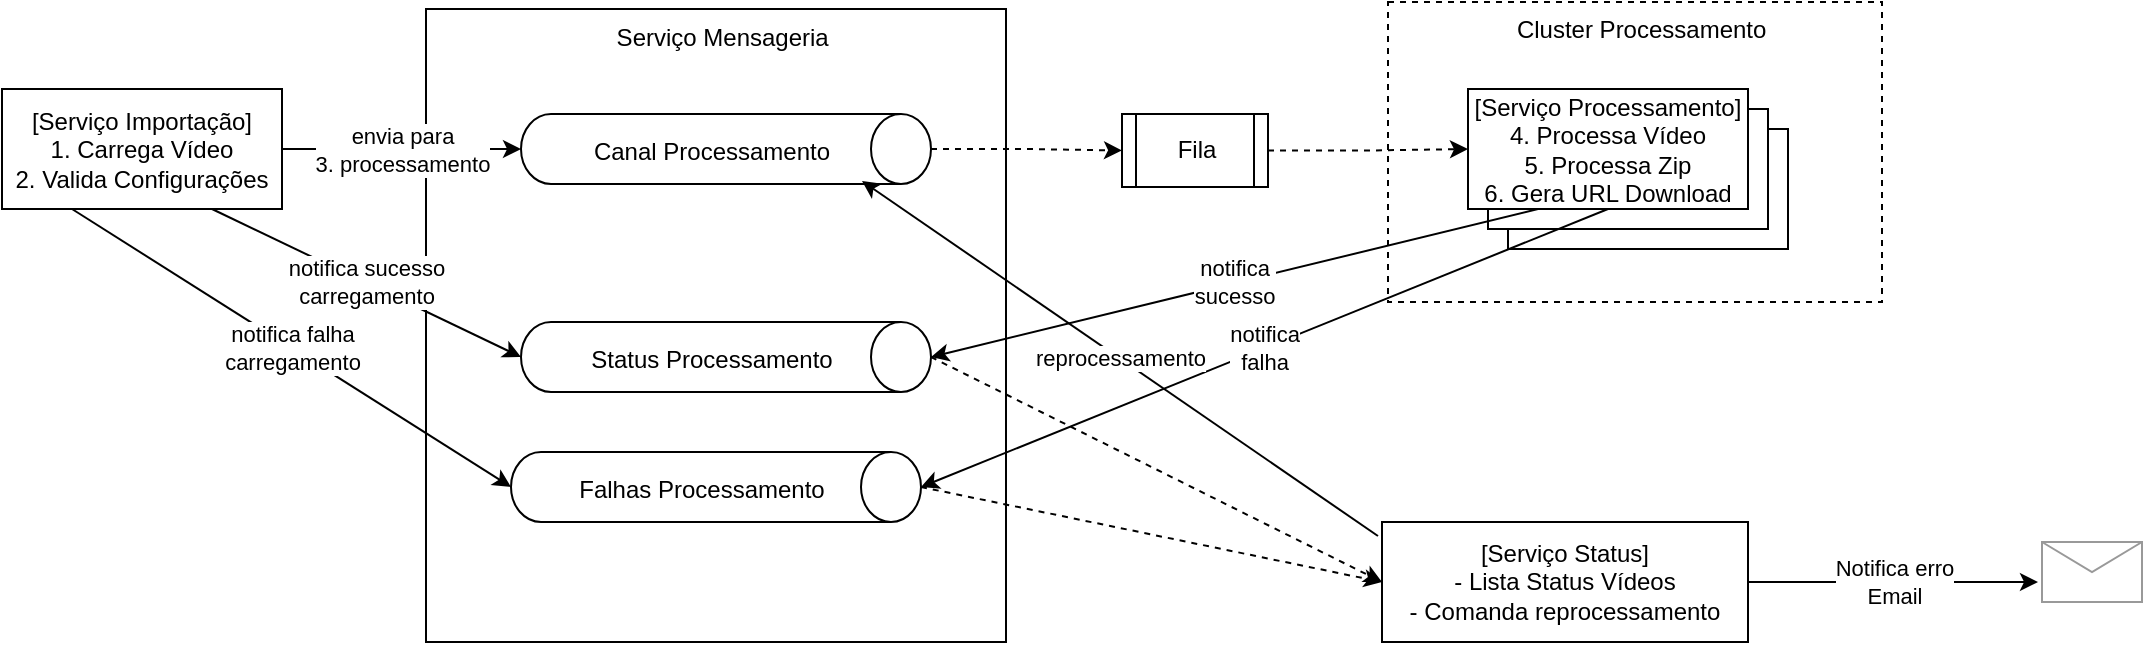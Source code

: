 <mxfile pages="2">
    <diagram name="Diagrama Mensageria" id="FsCaODj2YLqixBWISgfM">
        <mxGraphModel dx="1086" dy="366" grid="1" gridSize="10" guides="1" tooltips="1" connect="1" arrows="1" fold="1" page="1" pageScale="1" pageWidth="1169" pageHeight="827" math="0" shadow="0">
            <root>
                <mxCell id="0"/>
                <mxCell id="1" parent="0"/>
                <mxCell id="qnXQLTx1EtuH_YoDIPOF-36" value="&amp;nbsp; Cluster Processamento" style="rounded=0;whiteSpace=wrap;html=1;dashed=1;verticalAlign=top;align=center;" parent="1" vertex="1">
                    <mxGeometry x="733" y="40" width="247" height="150" as="geometry"/>
                </mxCell>
                <mxCell id="qnXQLTx1EtuH_YoDIPOF-13" value="&amp;nbsp; Serviço Mensageria" style="rounded=0;whiteSpace=wrap;html=1;verticalAlign=top;align=center;" parent="1" vertex="1">
                    <mxGeometry x="252" y="43.5" width="290" height="316.5" as="geometry"/>
                </mxCell>
                <mxCell id="qnXQLTx1EtuH_YoDIPOF-20" value="envia para&lt;div&gt;3. processamento&lt;/div&gt;" style="edgeStyle=orthogonalEdgeStyle;rounded=0;orthogonalLoop=1;jettySize=auto;html=1;entryX=0.5;entryY=1;entryDx=0;entryDy=0;entryPerimeter=0;" parent="1" source="qnXQLTx1EtuH_YoDIPOF-21" target="qnXQLTx1EtuH_YoDIPOF-12" edge="1">
                    <mxGeometry relative="1" as="geometry">
                        <mxPoint x="190" y="113.5" as="sourcePoint"/>
                    </mxGeometry>
                </mxCell>
                <mxCell id="qnXQLTx1EtuH_YoDIPOF-21" value="[Serviço Importação]&lt;div&gt;1. Carrega Vídeo&lt;/div&gt;&lt;div&gt;2. Valida Configurações&lt;/div&gt;" style="rounded=0;whiteSpace=wrap;html=1;" parent="1" vertex="1">
                    <mxGeometry x="40" y="83.5" width="140" height="60" as="geometry"/>
                </mxCell>
                <mxCell id="qnXQLTx1EtuH_YoDIPOF-24" value="" style="group" parent="1" vertex="1" connectable="0">
                    <mxGeometry x="299.5" y="96" width="205" height="35" as="geometry"/>
                </mxCell>
                <mxCell id="qnXQLTx1EtuH_YoDIPOF-12" value="" style="shape=cylinder3;whiteSpace=wrap;html=1;boundedLbl=1;backgroundOutline=1;size=15;rotation=90;" parent="qnXQLTx1EtuH_YoDIPOF-24" vertex="1">
                    <mxGeometry x="85" y="-85" width="35" height="205" as="geometry"/>
                </mxCell>
                <mxCell id="qnXQLTx1EtuH_YoDIPOF-19" value="Canal Processamento" style="text;html=1;align=center;verticalAlign=middle;whiteSpace=wrap;rounded=0;" parent="qnXQLTx1EtuH_YoDIPOF-24" vertex="1">
                    <mxGeometry x="20.5" y="3.5" width="150" height="30" as="geometry"/>
                </mxCell>
                <mxCell id="qnXQLTx1EtuH_YoDIPOF-25" value="" style="group" parent="1" vertex="1" connectable="0">
                    <mxGeometry x="299.5" y="200" width="205" height="35" as="geometry"/>
                </mxCell>
                <mxCell id="qnXQLTx1EtuH_YoDIPOF-26" value="" style="shape=cylinder3;whiteSpace=wrap;html=1;boundedLbl=1;backgroundOutline=1;size=15;rotation=90;" parent="qnXQLTx1EtuH_YoDIPOF-25" vertex="1">
                    <mxGeometry x="85" y="-85" width="35" height="205" as="geometry"/>
                </mxCell>
                <mxCell id="qnXQLTx1EtuH_YoDIPOF-27" value="Status Processamento" style="text;html=1;align=center;verticalAlign=middle;whiteSpace=wrap;rounded=0;" parent="qnXQLTx1EtuH_YoDIPOF-25" vertex="1">
                    <mxGeometry x="20.5" y="3.5" width="150" height="30" as="geometry"/>
                </mxCell>
                <mxCell id="qnXQLTx1EtuH_YoDIPOF-30" value="" style="group" parent="1" vertex="1" connectable="0">
                    <mxGeometry x="294.5" y="265" width="205" height="35" as="geometry"/>
                </mxCell>
                <mxCell id="qnXQLTx1EtuH_YoDIPOF-31" value="" style="shape=cylinder3;whiteSpace=wrap;html=1;boundedLbl=1;backgroundOutline=1;size=15;rotation=90;" parent="qnXQLTx1EtuH_YoDIPOF-30" vertex="1">
                    <mxGeometry x="85" y="-85" width="35" height="205" as="geometry"/>
                </mxCell>
                <mxCell id="qnXQLTx1EtuH_YoDIPOF-32" value="Falhas Processamento" style="text;html=1;align=center;verticalAlign=middle;whiteSpace=wrap;rounded=0;" parent="qnXQLTx1EtuH_YoDIPOF-30" vertex="1">
                    <mxGeometry x="20.5" y="3.5" width="150" height="30" as="geometry"/>
                </mxCell>
                <mxCell id="qnXQLTx1EtuH_YoDIPOF-37" style="edgeStyle=orthogonalEdgeStyle;rounded=0;orthogonalLoop=1;jettySize=auto;html=1;entryX=0;entryY=0.5;entryDx=0;entryDy=0;dashed=1;" parent="1" source="qnXQLTx1EtuH_YoDIPOF-45" target="qnXQLTx1EtuH_YoDIPOF-33" edge="1">
                    <mxGeometry relative="1" as="geometry"/>
                </mxCell>
                <mxCell id="qnXQLTx1EtuH_YoDIPOF-38" value="notifica falha&lt;div&gt;&lt;span style=&quot;background-color: light-dark(#ffffff, var(--ge-dark-color, #121212)); color: light-dark(rgb(0, 0, 0), rgb(255, 255, 255));&quot;&gt;carregamento&lt;/span&gt;&lt;/div&gt;" style="rounded=0;orthogonalLoop=1;jettySize=auto;html=1;entryX=0.5;entryY=1;entryDx=0;entryDy=0;entryPerimeter=0;exitX=0.25;exitY=1;exitDx=0;exitDy=0;" parent="1" source="qnXQLTx1EtuH_YoDIPOF-21" target="qnXQLTx1EtuH_YoDIPOF-31" edge="1">
                    <mxGeometry relative="1" as="geometry"/>
                </mxCell>
                <mxCell id="qnXQLTx1EtuH_YoDIPOF-39" value="notifica sucesso&lt;div&gt;carregamento&lt;/div&gt;" style="rounded=0;orthogonalLoop=1;jettySize=auto;html=1;entryX=0.5;entryY=1;entryDx=0;entryDy=0;entryPerimeter=0;exitX=0.75;exitY=1;exitDx=0;exitDy=0;" parent="1" source="qnXQLTx1EtuH_YoDIPOF-21" target="qnXQLTx1EtuH_YoDIPOF-26" edge="1">
                    <mxGeometry relative="1" as="geometry"/>
                </mxCell>
                <mxCell id="qnXQLTx1EtuH_YoDIPOF-40" value="[Serviço Status]&lt;div&gt;- Lista Status Vídeos&lt;/div&gt;&lt;div&gt;- Comanda reprocessamento&lt;/div&gt;" style="rounded=0;whiteSpace=wrap;html=1;" parent="1" vertex="1">
                    <mxGeometry x="730" y="300" width="183" height="60" as="geometry"/>
                </mxCell>
                <mxCell id="qnXQLTx1EtuH_YoDIPOF-42" value="" style="rounded=0;whiteSpace=wrap;html=1;" parent="1" vertex="1">
                    <mxGeometry x="793" y="103.5" width="140" height="60" as="geometry"/>
                </mxCell>
                <mxCell id="qnXQLTx1EtuH_YoDIPOF-41" value="" style="rounded=0;whiteSpace=wrap;html=1;" parent="1" vertex="1">
                    <mxGeometry x="783" y="93.5" width="140" height="60" as="geometry"/>
                </mxCell>
                <mxCell id="qnXQLTx1EtuH_YoDIPOF-33" value="[Serviço Processamento]&lt;div&gt;4. Processa Vídeo&lt;/div&gt;&lt;div&gt;5. Processa Zip&lt;/div&gt;&lt;div&gt;6. Gera URL Download&lt;/div&gt;" style="rounded=0;whiteSpace=wrap;html=1;" parent="1" vertex="1">
                    <mxGeometry x="773" y="83.5" width="140" height="60" as="geometry"/>
                </mxCell>
                <mxCell id="qnXQLTx1EtuH_YoDIPOF-43" value="notifica&lt;div&gt;sucesso&lt;/div&gt;" style="rounded=0;orthogonalLoop=1;jettySize=auto;html=1;exitX=0.25;exitY=1;exitDx=0;exitDy=0;entryX=0.5;entryY=0;entryDx=0;entryDy=0;entryPerimeter=0;" parent="1" source="qnXQLTx1EtuH_YoDIPOF-33" target="qnXQLTx1EtuH_YoDIPOF-26" edge="1">
                    <mxGeometry relative="1" as="geometry"/>
                </mxCell>
                <mxCell id="qnXQLTx1EtuH_YoDIPOF-44" value="notifica&lt;div&gt;falha&lt;/div&gt;" style="rounded=0;orthogonalLoop=1;jettySize=auto;html=1;entryX=0.5;entryY=0;entryDx=0;entryDy=0;entryPerimeter=0;exitX=0.5;exitY=1;exitDx=0;exitDy=0;" parent="1" source="qnXQLTx1EtuH_YoDIPOF-33" target="qnXQLTx1EtuH_YoDIPOF-31" edge="1">
                    <mxGeometry relative="1" as="geometry"/>
                </mxCell>
                <mxCell id="qnXQLTx1EtuH_YoDIPOF-47" value="" style="edgeStyle=orthogonalEdgeStyle;rounded=0;orthogonalLoop=1;jettySize=auto;html=1;entryX=0;entryY=0.5;entryDx=0;entryDy=0;dashed=1;" parent="1" source="qnXQLTx1EtuH_YoDIPOF-12" target="qnXQLTx1EtuH_YoDIPOF-45" edge="1">
                    <mxGeometry relative="1" as="geometry">
                        <mxPoint x="505" y="114" as="sourcePoint"/>
                        <mxPoint x="773" y="114" as="targetPoint"/>
                    </mxGeometry>
                </mxCell>
                <mxCell id="qnXQLTx1EtuH_YoDIPOF-45" value="Fila" style="shape=process;whiteSpace=wrap;html=1;backgroundOutline=1;" parent="1" vertex="1">
                    <mxGeometry x="600" y="96" width="73" height="36.5" as="geometry"/>
                </mxCell>
                <mxCell id="qnXQLTx1EtuH_YoDIPOF-48" style="rounded=0;orthogonalLoop=1;jettySize=auto;html=1;exitX=0.5;exitY=0;exitDx=0;exitDy=0;exitPerimeter=0;entryX=0;entryY=0.5;entryDx=0;entryDy=0;dashed=1;" parent="1" source="qnXQLTx1EtuH_YoDIPOF-26" target="qnXQLTx1EtuH_YoDIPOF-40" edge="1">
                    <mxGeometry relative="1" as="geometry"/>
                </mxCell>
                <mxCell id="qnXQLTx1EtuH_YoDIPOF-54" value="" style="verticalLabelPosition=bottom;shadow=0;dashed=0;align=center;html=1;verticalAlign=top;strokeWidth=1;shape=mxgraph.mockup.misc.mail2;strokeColor=#999999;" parent="1" vertex="1">
                    <mxGeometry x="1060" y="310" width="50" height="30" as="geometry"/>
                </mxCell>
                <mxCell id="qnXQLTx1EtuH_YoDIPOF-55" value="Notifica erro&lt;div&gt;Email&lt;/div&gt;" style="edgeStyle=orthogonalEdgeStyle;rounded=0;orthogonalLoop=1;jettySize=auto;html=1;entryX=-0.04;entryY=0.667;entryDx=0;entryDy=0;entryPerimeter=0;" parent="1" source="qnXQLTx1EtuH_YoDIPOF-40" target="qnXQLTx1EtuH_YoDIPOF-54" edge="1">
                    <mxGeometry relative="1" as="geometry"/>
                </mxCell>
                <mxCell id="qnXQLTx1EtuH_YoDIPOF-56" style="rounded=0;orthogonalLoop=1;jettySize=auto;html=1;exitX=0.5;exitY=0;exitDx=0;exitDy=0;exitPerimeter=0;dashed=1;" parent="1" source="qnXQLTx1EtuH_YoDIPOF-31" edge="1">
                    <mxGeometry relative="1" as="geometry">
                        <mxPoint x="515" y="228" as="sourcePoint"/>
                        <mxPoint x="730" y="330" as="targetPoint"/>
                    </mxGeometry>
                </mxCell>
                <mxCell id="qnXQLTx1EtuH_YoDIPOF-57" value="reprocessamento" style="rounded=0;orthogonalLoop=1;jettySize=auto;html=1;entryX=1;entryY=1;entryDx=0;entryDy=0;exitX=-0.011;exitY=0.117;exitDx=0;exitDy=0;exitPerimeter=0;" parent="1" source="qnXQLTx1EtuH_YoDIPOF-40" target="qnXQLTx1EtuH_YoDIPOF-19" edge="1">
                    <mxGeometry relative="1" as="geometry"/>
                </mxCell>
            </root>
        </mxGraphModel>
    </diagram>
    <diagram id="yGiLQRbx1WqrKYoXPZik" name="Arquitetura AWS">
        <mxGraphModel dx="1086" dy="366" grid="1" gridSize="10" guides="1" tooltips="1" connect="1" arrows="1" fold="1" page="1" pageScale="1" pageWidth="1200" pageHeight="1920" math="0" shadow="0">
            <root>
                <mxCell id="0"/>
                <mxCell id="1" parent="0"/>
                <mxCell id="VEN8kV5IBKTPcNNGzepb-1" value="" style="aspect=fixed;sketch=0;html=1;dashed=0;whitespace=wrap;verticalLabelPosition=bottom;verticalAlign=top;fillColor=#2875E2;strokeColor=#ffffff;points=[[0.005,0.63,0],[0.1,0.2,0],[0.9,0.2,0],[0.5,0,0],[0.995,0.63,0],[0.72,0.99,0],[0.5,1,0],[0.28,0.99,0]];shape=mxgraph.kubernetes.icon2;prIcon=pod" parent="1" vertex="1">
                    <mxGeometry x="560" y="175" width="72.92" height="70" as="geometry"/>
                </mxCell>
                <mxCell id="VEN8kV5IBKTPcNNGzepb-2" value="" style="aspect=fixed;sketch=0;html=1;dashed=0;whitespace=wrap;verticalLabelPosition=bottom;verticalAlign=top;fillColor=#2875E2;strokeColor=#ffffff;points=[[0.005,0.63,0],[0.1,0.2,0],[0.9,0.2,0],[0.5,0,0],[0.995,0.63,0],[0.72,0.99,0],[0.5,1,0],[0.28,0.99,0]];shape=mxgraph.kubernetes.icon2;prIcon=pod" parent="1" vertex="1">
                    <mxGeometry x="928.54" y="333" width="72.92" height="70" as="geometry"/>
                </mxCell>
                <mxCell id="VEN8kV5IBKTPcNNGzepb-3" value="Simple Email&lt;div&gt;Service (SES)&lt;/div&gt;" style="sketch=0;points=[[0,0,0],[0.25,0,0],[0.5,0,0],[0.75,0,0],[1,0,0],[0,1,0],[0.25,1,0],[0.5,1,0],[0.75,1,0],[1,1,0],[0,0.25,0],[0,0.5,0],[0,0.75,0],[1,0.25,0],[1,0.5,0],[1,0.75,0]];outlineConnect=0;fontColor=#232F3E;fillColor=#DD344C;strokeColor=#ffffff;dashed=0;verticalLabelPosition=bottom;verticalAlign=top;align=center;html=1;fontSize=12;fontStyle=0;aspect=fixed;shape=mxgraph.aws4.resourceIcon;resIcon=mxgraph.aws4.simple_email_service;" parent="1" vertex="1">
                    <mxGeometry x="913.46" y="40" width="78" height="78" as="geometry"/>
                </mxCell>
                <mxCell id="VEN8kV5IBKTPcNNGzepb-4" value="Cognito" style="sketch=0;points=[[0,0,0],[0.25,0,0],[0.5,0,0],[0.75,0,0],[1,0,0],[0,1,0],[0.25,1,0],[0.5,1,0],[0.75,1,0],[1,1,0],[0,0.25,0],[0,0.5,0],[0,0.75,0],[1,0.25,0],[1,0.5,0],[1,0.75,0]];outlineConnect=0;fontColor=#232F3E;fillColor=#DD344C;strokeColor=#ffffff;dashed=0;verticalLabelPosition=bottom;verticalAlign=top;align=center;html=1;fontSize=12;fontStyle=0;aspect=fixed;shape=mxgraph.aws4.resourceIcon;resIcon=mxgraph.aws4.cognito;" parent="1" vertex="1">
                    <mxGeometry x="380" y="323" width="78" height="78" as="geometry"/>
                </mxCell>
                <mxCell id="VEN8kV5IBKTPcNNGzepb-5" style="edgeStyle=orthogonalEdgeStyle;rounded=0;orthogonalLoop=1;jettySize=auto;html=1;entryX=0.005;entryY=0.63;entryDx=0;entryDy=0;entryPerimeter=0;" parent="1" source="VEN8kV5IBKTPcNNGzepb-7" target="VEN8kV5IBKTPcNNGzepb-12" edge="1">
                    <mxGeometry relative="1" as="geometry">
                        <mxPoint x="560" y="202" as="targetPoint"/>
                    </mxGeometry>
                </mxCell>
                <mxCell id="VEN8kV5IBKTPcNNGzepb-6" style="edgeStyle=orthogonalEdgeStyle;rounded=0;orthogonalLoop=1;jettySize=auto;html=1;exitX=0.5;exitY=0;exitDx=0;exitDy=0;exitPerimeter=0;" parent="1" source="VEN8kV5IBKTPcNNGzepb-7" edge="1">
                    <mxGeometry relative="1" as="geometry">
                        <mxPoint x="730" y="60" as="targetPoint"/>
                        <Array as="points">
                            <mxPoint x="419" y="60"/>
                        </Array>
                    </mxGeometry>
                </mxCell>
                <mxCell id="VEN8kV5IBKTPcNNGzepb-7" value="API Gateway" style="sketch=0;points=[[0,0,0],[0.25,0,0],[0.5,0,0],[0.75,0,0],[1,0,0],[0,1,0],[0.25,1,0],[0.5,1,0],[0.75,1,0],[1,1,0],[0,0.25,0],[0,0.5,0],[0,0.75,0],[1,0.25,0],[1,0.5,0],[1,0.75,0]];outlineConnect=0;fontColor=#232F3E;fillColor=#E7157B;strokeColor=#ffffff;dashed=0;verticalLabelPosition=bottom;verticalAlign=top;align=center;html=1;fontSize=12;fontStyle=0;aspect=fixed;shape=mxgraph.aws4.resourceIcon;resIcon=mxgraph.aws4.api_gateway;" parent="1" vertex="1">
                    <mxGeometry x="380" y="175" width="78" height="78" as="geometry"/>
                </mxCell>
                <mxCell id="VEN8kV5IBKTPcNNGzepb-8" style="edgeStyle=orthogonalEdgeStyle;rounded=0;orthogonalLoop=1;jettySize=auto;html=1;entryX=0.5;entryY=1;entryDx=0;entryDy=0;entryPerimeter=0;strokeColor=default;startArrow=classic;startFill=1;" parent="1" source="VEN8kV5IBKTPcNNGzepb-4" target="VEN8kV5IBKTPcNNGzepb-7" edge="1">
                    <mxGeometry relative="1" as="geometry"/>
                </mxCell>
                <mxCell id="VEN8kV5IBKTPcNNGzepb-9" style="edgeStyle=orthogonalEdgeStyle;rounded=0;orthogonalLoop=1;jettySize=auto;html=1;entryX=0;entryY=0.5;entryDx=0;entryDy=0;entryPerimeter=0;" parent="1" source="VEN8kV5IBKTPcNNGzepb-23" target="VEN8kV5IBKTPcNNGzepb-7" edge="1">
                    <mxGeometry relative="1" as="geometry">
                        <mxPoint x="260" y="202" as="sourcePoint"/>
                    </mxGeometry>
                </mxCell>
                <mxCell id="VEN8kV5IBKTPcNNGzepb-10" style="edgeStyle=orthogonalEdgeStyle;rounded=0;orthogonalLoop=1;jettySize=auto;html=1;entryX=0;entryY=0.5;entryDx=0;entryDy=0;entryPerimeter=0;" parent="1" source="VEN8kV5IBKTPcNNGzepb-23" target="VEN8kV5IBKTPcNNGzepb-4" edge="1">
                    <mxGeometry relative="1" as="geometry">
                        <mxPoint x="270" y="202" as="sourcePoint"/>
                    </mxGeometry>
                </mxCell>
                <mxCell id="VEN8kV5IBKTPcNNGzepb-11" value="processam&lt;div&gt;+ status&lt;/div&gt;" style="edgeStyle=orthogonalEdgeStyle;rounded=0;orthogonalLoop=1;jettySize=auto;html=1;exitX=0.995;exitY=0.63;exitDx=0;exitDy=0;exitPerimeter=0;" parent="1" source="VEN8kV5IBKTPcNNGzepb-12" target="VEN8kV5IBKTPcNNGzepb-14" edge="1">
                    <mxGeometry relative="1" as="geometry"/>
                </mxCell>
                <mxCell id="VEN8kV5IBKTPcNNGzepb-12" value="Importação" style="aspect=fixed;sketch=0;html=1;dashed=0;whitespace=wrap;verticalLabelPosition=bottom;verticalAlign=top;fillColor=#2875E2;strokeColor=#ffffff;points=[[0.005,0.63,0],[0.1,0.2,0],[0.9,0.2,0],[0.5,0,0],[0.995,0.63,0],[0.72,0.99,0],[0.5,1,0],[0.28,0.99,0]];shape=mxgraph.kubernetes.icon2;prIcon=pod" parent="1" vertex="1">
                    <mxGeometry x="550.54" y="170" width="72.92" height="70" as="geometry"/>
                </mxCell>
                <mxCell id="VEN8kV5IBKTPcNNGzepb-13" value="Processamento" style="aspect=fixed;sketch=0;html=1;dashed=0;whitespace=wrap;verticalLabelPosition=bottom;verticalAlign=top;fillColor=#2875E2;strokeColor=#ffffff;points=[[0.005,0.63,0],[0.1,0.2,0],[0.9,0.2,0],[0.5,0,0],[0.995,0.63,0],[0.72,0.99,0],[0.5,1,0],[0.28,0.99,0]];shape=mxgraph.kubernetes.icon2;prIcon=pod" parent="1" vertex="1">
                    <mxGeometry x="918.54" y="327" width="72.92" height="70" as="geometry"/>
                </mxCell>
                <mxCell id="VEN8kV5IBKTPcNNGzepb-14" value="SNS" style="sketch=0;points=[[0,0,0],[0.25,0,0],[0.5,0,0],[0.75,0,0],[1,0,0],[0,1,0],[0.25,1,0],[0.5,1,0],[0.75,1,0],[1,1,0],[0,0.25,0],[0,0.5,0],[0,0.75,0],[1,0.25,0],[1,0.5,0],[1,0.75,0]];outlineConnect=0;fontColor=#232F3E;fillColor=#E7157B;strokeColor=#ffffff;dashed=0;verticalLabelPosition=bottom;verticalAlign=top;align=center;html=1;fontSize=12;fontStyle=0;aspect=fixed;shape=mxgraph.aws4.resourceIcon;resIcon=mxgraph.aws4.sns;" parent="1" vertex="1">
                    <mxGeometry x="720" y="175" width="78" height="78" as="geometry"/>
                </mxCell>
                <mxCell id="VEN8kV5IBKTPcNNGzepb-15" value="processam" style="edgeStyle=orthogonalEdgeStyle;rounded=0;orthogonalLoop=1;jettySize=auto;html=1;dashed=1;" parent="1" source="VEN8kV5IBKTPcNNGzepb-16" target="VEN8kV5IBKTPcNNGzepb-13" edge="1">
                    <mxGeometry relative="1" as="geometry"/>
                </mxCell>
                <mxCell id="VEN8kV5IBKTPcNNGzepb-16" value="SQS" style="sketch=0;points=[[0,0,0],[0.25,0,0],[0.5,0,0],[0.75,0,0],[1,0,0],[0,1,0],[0.25,1,0],[0.5,1,0],[0.75,1,0],[1,1,0],[0,0.25,0],[0,0.5,0],[0,0.75,0],[1,0.25,0],[1,0.5,0],[1,0.75,0]];outlineConnect=0;fontColor=#232F3E;fillColor=#E7157B;strokeColor=#ffffff;dashed=0;verticalLabelPosition=bottom;verticalAlign=top;align=center;html=1;fontSize=12;fontStyle=0;aspect=fixed;shape=mxgraph.aws4.resourceIcon;resIcon=mxgraph.aws4.sqs;" parent="1" vertex="1">
                    <mxGeometry x="916.0" y="175" width="78" height="78" as="geometry"/>
                </mxCell>
                <mxCell id="VEN8kV5IBKTPcNNGzepb-17" value="processam" style="edgeStyle=orthogonalEdgeStyle;rounded=0;orthogonalLoop=1;jettySize=auto;html=1;exitX=1;exitY=0.5;exitDx=0;exitDy=0;exitPerimeter=0;entryX=0;entryY=0.5;entryDx=0;entryDy=0;entryPerimeter=0;dashed=1;" parent="1" source="VEN8kV5IBKTPcNNGzepb-14" target="VEN8kV5IBKTPcNNGzepb-16" edge="1">
                    <mxGeometry relative="1" as="geometry"/>
                </mxCell>
                <mxCell id="VEN8kV5IBKTPcNNGzepb-18" style="rounded=0;orthogonalLoop=1;jettySize=auto;html=1;entryX=0;entryY=0.5;entryDx=0;entryDy=0;entryPerimeter=0;exitX=0.953;exitY=0.514;exitDx=0;exitDy=0;exitPerimeter=0;" parent="1" source="VEN8kV5IBKTPcNNGzepb-29" target="VEN8kV5IBKTPcNNGzepb-3" edge="1">
                    <mxGeometry relative="1" as="geometry">
                        <mxPoint x="795.095" y="78.1" as="sourcePoint"/>
                        <mxPoint x="1080" y="92" as="targetPoint"/>
                    </mxGeometry>
                </mxCell>
                <mxCell id="VEN8kV5IBKTPcNNGzepb-19" value="URL pré-assinado ZIP" style="edgeStyle=orthogonalEdgeStyle;rounded=0;orthogonalLoop=1;jettySize=auto;html=1;exitX=0.5;exitY=1;exitDx=0;exitDy=0;exitPerimeter=0;" parent="1" source="VEN8kV5IBKTPcNNGzepb-20" target="VEN8kV5IBKTPcNNGzepb-23" edge="1">
                    <mxGeometry relative="1" as="geometry">
                        <Array as="points">
                            <mxPoint x="758" y="448"/>
                            <mxPoint x="243" y="448"/>
                        </Array>
                    </mxGeometry>
                </mxCell>
                <mxCell id="VEN8kV5IBKTPcNNGzepb-20" value="S3" style="sketch=0;points=[[0,0,0],[0.25,0,0],[0.5,0,0],[0.75,0,0],[1,0,0],[0,1,0],[0.25,1,0],[0.5,1,0],[0.75,1,0],[1,1,0],[0,0.25,0],[0,0.5,0],[0,0.75,0],[1,0.25,0],[1,0.5,0],[1,0.75,0]];outlineConnect=0;fontColor=#232F3E;fillColor=#7AA116;strokeColor=#ffffff;dashed=0;verticalLabelPosition=bottom;verticalAlign=top;align=center;html=1;fontSize=12;fontStyle=0;aspect=fixed;shape=mxgraph.aws4.resourceIcon;resIcon=mxgraph.aws4.s3;" parent="1" vertex="1">
                    <mxGeometry x="720" y="333" width="78" height="78" as="geometry"/>
                </mxCell>
                <mxCell id="VEN8kV5IBKTPcNNGzepb-21" value="vídeo" style="rounded=0;orthogonalLoop=1;jettySize=auto;html=1;entryX=0;entryY=0.5;entryDx=0;entryDy=0;entryPerimeter=0;edgeStyle=orthogonalEdgeStyle;exitX=0.5;exitY=1;exitDx=0;exitDy=0;exitPerimeter=0;" parent="1" source="VEN8kV5IBKTPcNNGzepb-12" target="VEN8kV5IBKTPcNNGzepb-20" edge="1">
                    <mxGeometry relative="1" as="geometry">
                        <mxPoint x="790" y="92" as="targetPoint"/>
                    </mxGeometry>
                </mxCell>
                <mxCell id="VEN8kV5IBKTPcNNGzepb-22" value="vídeo&lt;div&gt;&amp;nbsp;/ zip&lt;/div&gt;" style="rounded=0;orthogonalLoop=1;jettySize=auto;html=1;exitX=0.005;exitY=0.63;exitDx=0;exitDy=0;exitPerimeter=0;entryX=1;entryY=0.5;entryDx=0;entryDy=0;entryPerimeter=0;startArrow=classic;startFill=1;" parent="1" source="VEN8kV5IBKTPcNNGzepb-13" target="VEN8kV5IBKTPcNNGzepb-20" edge="1">
                    <mxGeometry relative="1" as="geometry">
                        <mxPoint x="868" y="92" as="targetPoint"/>
                    </mxGeometry>
                </mxCell>
                <mxCell id="VEN8kV5IBKTPcNNGzepb-23" value="" style="sketch=0;outlineConnect=0;fontColor=#232F3E;gradientColor=none;fillColor=#232F3D;strokeColor=none;dashed=0;verticalLabelPosition=bottom;verticalAlign=top;align=center;html=1;fontSize=12;fontStyle=0;aspect=fixed;pointerEvents=1;shape=mxgraph.aws4.user;" parent="1" vertex="1">
                    <mxGeometry x="220" y="263" width="48" height="48" as="geometry"/>
                </mxCell>
                <mxCell id="VEN8kV5IBKTPcNNGzepb-25" value="status" style="rounded=0;orthogonalLoop=1;jettySize=auto;html=1;exitX=0.1;exitY=0.2;exitDx=0;exitDy=0;exitPerimeter=0;entryX=0.75;entryY=1;entryDx=0;entryDy=0;entryPerimeter=0;" parent="1" source="VEN8kV5IBKTPcNNGzepb-13" target="VEN8kV5IBKTPcNNGzepb-14" edge="1">
                    <mxGeometry relative="1" as="geometry"/>
                </mxCell>
                <mxCell id="VEN8kV5IBKTPcNNGzepb-26" value="processam /&lt;div&gt;status&lt;/div&gt;" style="edgeStyle=orthogonalEdgeStyle;rounded=0;orthogonalLoop=1;jettySize=auto;html=1;exitX=0;exitY=0.25;exitDx=0;exitDy=0;exitPerimeter=0;entryX=0.005;entryY=0.63;entryDx=0;entryDy=0;entryPerimeter=0;dashed=1;" parent="1" source="VEN8kV5IBKTPcNNGzepb-14" target="VEN8kV5IBKTPcNNGzepb-29" edge="1">
                    <mxGeometry relative="1" as="geometry">
                        <mxPoint x="722.905" y="78.1" as="targetPoint"/>
                    </mxGeometry>
                </mxCell>
                <mxCell id="VEN8kV5IBKTPcNNGzepb-27" value="reprocessam" style="edgeStyle=orthogonalEdgeStyle;rounded=0;orthogonalLoop=1;jettySize=auto;html=1;entryX=0.5;entryY=0;entryDx=0;entryDy=0;entryPerimeter=0;exitX=0.5;exitY=1;exitDx=0;exitDy=0;exitPerimeter=0;" parent="1" source="VEN8kV5IBKTPcNNGzepb-29" target="VEN8kV5IBKTPcNNGzepb-14" edge="1">
                    <mxGeometry relative="1" as="geometry">
                        <mxPoint x="760" y="122" as="sourcePoint"/>
                    </mxGeometry>
                </mxCell>
                <mxCell id="VEN8kV5IBKTPcNNGzepb-28" value="" style="group" parent="1" vertex="1" connectable="0">
                    <mxGeometry x="722.54" y="42" width="77.46" height="70" as="geometry"/>
                </mxCell>
                <mxCell id="VEN8kV5IBKTPcNNGzepb-29" value="Status" style="aspect=fixed;sketch=0;html=1;dashed=0;whitespace=wrap;verticalLabelPosition=bottom;verticalAlign=top;fillColor=#2875E2;strokeColor=#ffffff;points=[[0.005,0.63,0],[0.1,0.2,0],[0.9,0.2,0],[0.5,0,0],[0.995,0.63,0],[0.72,0.99,0],[0.5,1,0],[0.28,0.99,0]];shape=mxgraph.kubernetes.icon2;prIcon=pod" parent="VEN8kV5IBKTPcNNGzepb-28" vertex="1">
                    <mxGeometry width="72.92" height="70" as="geometry"/>
                </mxCell>
                <mxCell id="VEN8kV5IBKTPcNNGzepb-30" value="" style="strokeWidth=2;html=1;shape=mxgraph.flowchart.database;whiteSpace=wrap;" parent="VEN8kV5IBKTPcNNGzepb-28" vertex="1">
                    <mxGeometry x="47.46" y="38.5" width="30" height="30" as="geometry"/>
                </mxCell>
            </root>
        </mxGraphModel>
    </diagram>
</mxfile>